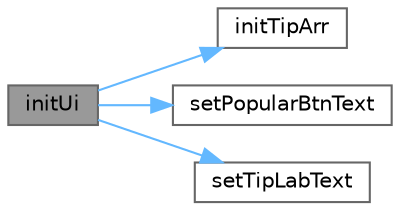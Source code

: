 digraph "initUi"
{
 // LATEX_PDF_SIZE
  bgcolor="transparent";
  edge [fontname=Helvetica,fontsize=10,labelfontname=Helvetica,labelfontsize=10];
  node [fontname=Helvetica,fontsize=10,shape=box,height=0.2,width=0.4];
  rankdir="LR";
  Node1 [id="Node000001",label="initUi",height=0.2,width=0.4,color="gray40", fillcolor="grey60", style="filled", fontcolor="black",tooltip="初始化用户界面"];
  Node1 -> Node2 [id="edge1_Node000001_Node000002",color="steelblue1",style="solid",tooltip=" "];
  Node2 [id="Node000002",label="initTipArr",height=0.2,width=0.4,color="grey40", fillcolor="white", style="filled",URL="$class_my_block_widget.html#a2bef97c90552d5ef96434d5f034997e5",tooltip="初始化提示标签数组"];
  Node1 -> Node3 [id="edge2_Node000001_Node000003",color="steelblue1",style="solid",tooltip=" "];
  Node3 [id="Node000003",label="setPopularBtnText",height=0.2,width=0.4,color="grey40", fillcolor="white", style="filled",URL="$class_my_block_widget.html#ab51c0013f3aaa7f7291583f59a3370ac",tooltip="设置流行度按钮文本"];
  Node1 -> Node4 [id="edge3_Node000001_Node000004",color="steelblue1",style="solid",tooltip=" "];
  Node4 [id="Node000004",label="setTipLabText",height=0.2,width=0.4,color="grey40", fillcolor="white", style="filled",URL="$class_my_block_widget.html#a250d3097015de6ae0bddada45b9c5677",tooltip="设置提示标签文本"];
}
